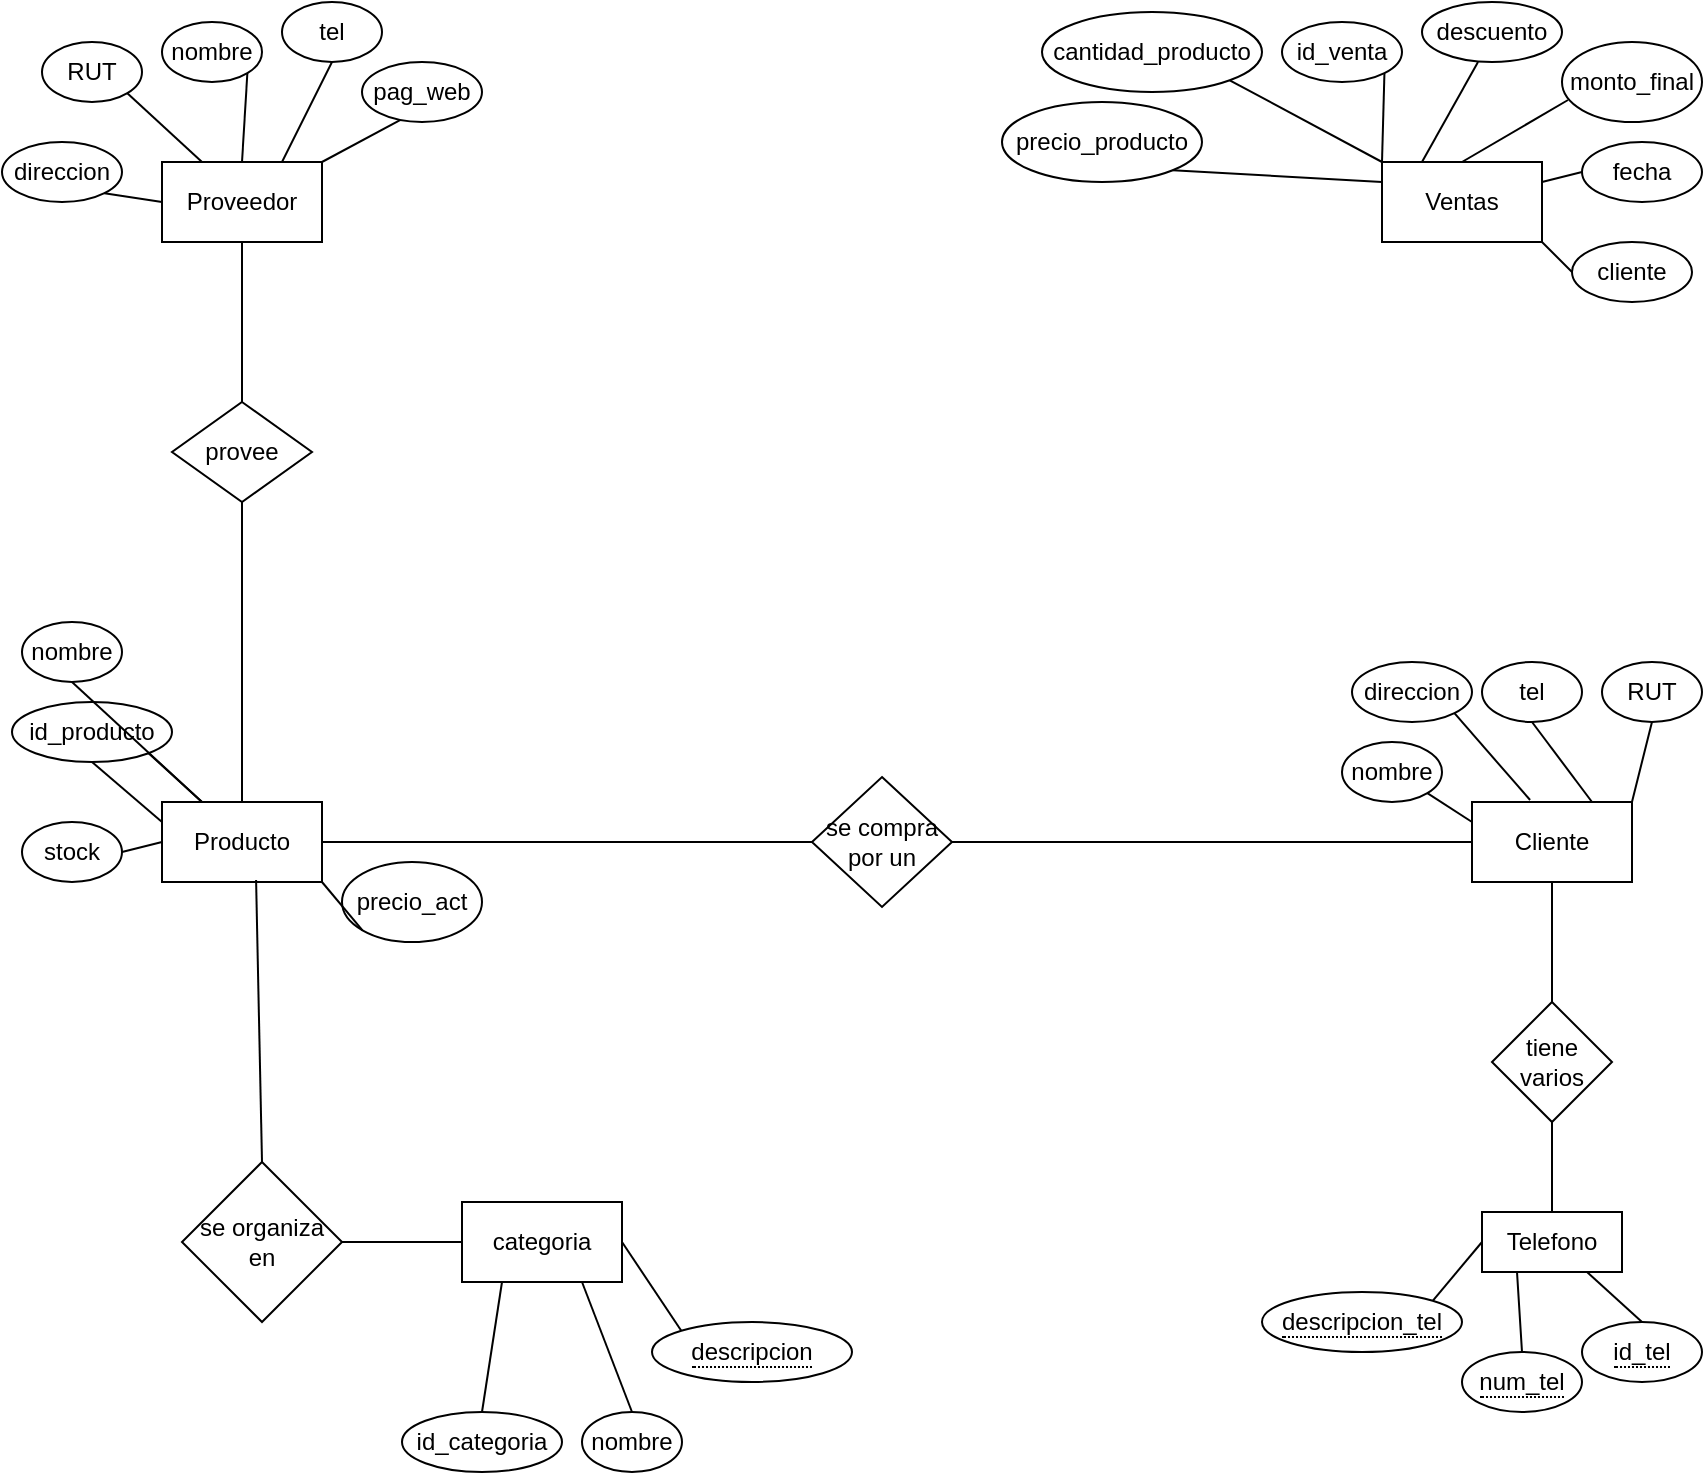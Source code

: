 <mxfile version="13.7.7" type="github">
  <diagram id="R2lEEEUBdFMjLlhIrx00" name="Page-1">
    <mxGraphModel dx="1102" dy="614" grid="1" gridSize="10" guides="1" tooltips="1" connect="1" arrows="1" fold="1" page="1" pageScale="1" pageWidth="850" pageHeight="1100" math="0" shadow="0" extFonts="Permanent Marker^https://fonts.googleapis.com/css?family=Permanent+Marker">
      <root>
        <mxCell id="0" />
        <mxCell id="1" parent="0" />
        <mxCell id="AV0KFVxiBNcfhgxTEUnj-1" value="Proveedor" style="rounded=0;whiteSpace=wrap;html=1;" vertex="1" parent="1">
          <mxGeometry x="80" y="80" width="80" height="40" as="geometry" />
        </mxCell>
        <mxCell id="AV0KFVxiBNcfhgxTEUnj-2" value="Cliente" style="rounded=0;whiteSpace=wrap;html=1;" vertex="1" parent="1">
          <mxGeometry x="735" y="400" width="80" height="40" as="geometry" />
        </mxCell>
        <mxCell id="AV0KFVxiBNcfhgxTEUnj-3" value="Producto&lt;span style=&quot;color: rgba(0 , 0 , 0 , 0) ; font-family: monospace ; font-size: 0px&quot;&gt;%3CmxGraphModel%3E%3Croot%3E%3CmxCell%20id%3D%220%22%2F%3E%3CmxCell%20id%3D%221%22%20parent%3D%220%22%2F%3E%3CmxCell%20id%3D%222%22%20value%3D%22Cliente%22%20style%3D%22rounded%3D0%3BwhiteSpace%3Dwrap%3Bhtml%3D1%3B%22%20vertex%3D%221%22%20parent%3D%221%22%3E%3CmxGeometry%20x%3D%22240%22%20y%3D%2280%22%20width%3D%22120%22%20height%3D%2260%22%20as%3D%22geometry%22%2F%3E%3C%2FmxCell%3E%3C%2Froot%3E%3C%2FmxGraphModel%3E&lt;/span&gt;" style="rounded=0;whiteSpace=wrap;html=1;" vertex="1" parent="1">
          <mxGeometry x="80" y="400" width="80" height="40" as="geometry" />
        </mxCell>
        <mxCell id="AV0KFVxiBNcfhgxTEUnj-4" value="Ventas" style="rounded=0;whiteSpace=wrap;html=1;" vertex="1" parent="1">
          <mxGeometry x="690" y="80" width="80" height="40" as="geometry" />
        </mxCell>
        <mxCell id="AV0KFVxiBNcfhgxTEUnj-5" value="RUT" style="ellipse;whiteSpace=wrap;html=1;" vertex="1" parent="1">
          <mxGeometry x="20" y="20" width="50" height="30" as="geometry" />
        </mxCell>
        <mxCell id="AV0KFVxiBNcfhgxTEUnj-6" value="nombre" style="ellipse;whiteSpace=wrap;html=1;" vertex="1" parent="1">
          <mxGeometry x="80" y="10" width="50" height="30" as="geometry" />
        </mxCell>
        <mxCell id="AV0KFVxiBNcfhgxTEUnj-7" value="direccion" style="ellipse;whiteSpace=wrap;html=1;" vertex="1" parent="1">
          <mxGeometry y="70" width="60" height="30" as="geometry" />
        </mxCell>
        <mxCell id="AV0KFVxiBNcfhgxTEUnj-8" value="tel" style="ellipse;whiteSpace=wrap;html=1;" vertex="1" parent="1">
          <mxGeometry x="140" width="50" height="30" as="geometry" />
        </mxCell>
        <mxCell id="AV0KFVxiBNcfhgxTEUnj-9" value="pag_web" style="ellipse;whiteSpace=wrap;html=1;" vertex="1" parent="1">
          <mxGeometry x="180" y="30" width="60" height="30" as="geometry" />
        </mxCell>
        <mxCell id="AV0KFVxiBNcfhgxTEUnj-10" value="RUT" style="ellipse;whiteSpace=wrap;html=1;" vertex="1" parent="1">
          <mxGeometry x="800" y="330" width="50" height="30" as="geometry" />
        </mxCell>
        <mxCell id="AV0KFVxiBNcfhgxTEUnj-11" value="direccion" style="ellipse;whiteSpace=wrap;html=1;" vertex="1" parent="1">
          <mxGeometry x="675" y="330" width="60" height="30" as="geometry" />
        </mxCell>
        <mxCell id="AV0KFVxiBNcfhgxTEUnj-12" value="tel" style="ellipse;whiteSpace=wrap;html=1;" vertex="1" parent="1">
          <mxGeometry x="740" y="330" width="50" height="30" as="geometry" />
        </mxCell>
        <mxCell id="AV0KFVxiBNcfhgxTEUnj-13" value="id_producto" style="ellipse;whiteSpace=wrap;html=1;" vertex="1" parent="1">
          <mxGeometry x="5" y="350" width="80" height="30" as="geometry" />
        </mxCell>
        <mxCell id="AV0KFVxiBNcfhgxTEUnj-14" value="nombre" style="ellipse;whiteSpace=wrap;html=1;" vertex="1" parent="1">
          <mxGeometry x="10" y="310" width="50" height="30" as="geometry" />
        </mxCell>
        <mxCell id="AV0KFVxiBNcfhgxTEUnj-16" value="stock" style="ellipse;whiteSpace=wrap;html=1;" vertex="1" parent="1">
          <mxGeometry x="10" y="410" width="50" height="30" as="geometry" />
        </mxCell>
        <mxCell id="AV0KFVxiBNcfhgxTEUnj-17" value="precio_act" style="ellipse;whiteSpace=wrap;html=1;" vertex="1" parent="1">
          <mxGeometry x="170" y="430" width="70" height="40" as="geometry" />
        </mxCell>
        <mxCell id="AV0KFVxiBNcfhgxTEUnj-18" value="id_venta" style="ellipse;whiteSpace=wrap;html=1;" vertex="1" parent="1">
          <mxGeometry x="640" y="10" width="60" height="30" as="geometry" />
        </mxCell>
        <mxCell id="AV0KFVxiBNcfhgxTEUnj-19" value="fecha" style="ellipse;whiteSpace=wrap;html=1;" vertex="1" parent="1">
          <mxGeometry x="790" y="70" width="60" height="30" as="geometry" />
        </mxCell>
        <mxCell id="AV0KFVxiBNcfhgxTEUnj-20" value="cliente" style="ellipse;whiteSpace=wrap;html=1;" vertex="1" parent="1">
          <mxGeometry x="785" y="120" width="60" height="30" as="geometry" />
        </mxCell>
        <mxCell id="AV0KFVxiBNcfhgxTEUnj-21" value="nombre" style="ellipse;whiteSpace=wrap;html=1;" vertex="1" parent="1">
          <mxGeometry x="670" y="370" width="50" height="30" as="geometry" />
        </mxCell>
        <mxCell id="AV0KFVxiBNcfhgxTEUnj-22" value="descuento" style="ellipse;whiteSpace=wrap;html=1;" vertex="1" parent="1">
          <mxGeometry x="710" width="70" height="30" as="geometry" />
        </mxCell>
        <mxCell id="AV0KFVxiBNcfhgxTEUnj-23" value="monto_final" style="ellipse;whiteSpace=wrap;html=1;" vertex="1" parent="1">
          <mxGeometry x="780" y="20" width="70" height="40" as="geometry" />
        </mxCell>
        <mxCell id="AV0KFVxiBNcfhgxTEUnj-29" value="" style="endArrow=none;html=1;entryX=1;entryY=1;entryDx=0;entryDy=0;exitX=0;exitY=0.5;exitDx=0;exitDy=0;" edge="1" parent="1" source="AV0KFVxiBNcfhgxTEUnj-1" target="AV0KFVxiBNcfhgxTEUnj-7">
          <mxGeometry width="50" height="50" relative="1" as="geometry">
            <mxPoint x="400" y="270" as="sourcePoint" />
            <mxPoint x="450" y="220" as="targetPoint" />
          </mxGeometry>
        </mxCell>
        <mxCell id="AV0KFVxiBNcfhgxTEUnj-30" value="" style="endArrow=none;html=1;entryX=0.5;entryY=1;entryDx=0;entryDy=0;exitX=0.75;exitY=0;exitDx=0;exitDy=0;" edge="1" parent="1" source="AV0KFVxiBNcfhgxTEUnj-1" target="AV0KFVxiBNcfhgxTEUnj-8">
          <mxGeometry width="50" height="50" relative="1" as="geometry">
            <mxPoint x="400" y="270" as="sourcePoint" />
            <mxPoint x="450" y="220" as="targetPoint" />
          </mxGeometry>
        </mxCell>
        <mxCell id="AV0KFVxiBNcfhgxTEUnj-31" value="" style="endArrow=none;html=1;entryX=1;entryY=1;entryDx=0;entryDy=0;exitX=0.5;exitY=0;exitDx=0;exitDy=0;" edge="1" parent="1" source="AV0KFVxiBNcfhgxTEUnj-1" target="AV0KFVxiBNcfhgxTEUnj-6">
          <mxGeometry width="50" height="50" relative="1" as="geometry">
            <mxPoint x="255" y="180" as="sourcePoint" />
            <mxPoint x="305" y="130" as="targetPoint" />
          </mxGeometry>
        </mxCell>
        <mxCell id="AV0KFVxiBNcfhgxTEUnj-32" value="" style="endArrow=none;html=1;entryX=1;entryY=1;entryDx=0;entryDy=0;exitX=0.25;exitY=0;exitDx=0;exitDy=0;" edge="1" parent="1" source="AV0KFVxiBNcfhgxTEUnj-1" target="AV0KFVxiBNcfhgxTEUnj-5">
          <mxGeometry width="50" height="50" relative="1" as="geometry">
            <mxPoint x="400" y="270" as="sourcePoint" />
            <mxPoint x="450" y="220" as="targetPoint" />
          </mxGeometry>
        </mxCell>
        <mxCell id="AV0KFVxiBNcfhgxTEUnj-33" value="" style="endArrow=none;html=1;entryX=0.317;entryY=0.967;entryDx=0;entryDy=0;entryPerimeter=0;exitX=1;exitY=0;exitDx=0;exitDy=0;" edge="1" parent="1" source="AV0KFVxiBNcfhgxTEUnj-1" target="AV0KFVxiBNcfhgxTEUnj-9">
          <mxGeometry width="50" height="50" relative="1" as="geometry">
            <mxPoint x="400" y="270" as="sourcePoint" />
            <mxPoint x="450" y="220" as="targetPoint" />
          </mxGeometry>
        </mxCell>
        <mxCell id="AV0KFVxiBNcfhgxTEUnj-34" value="" style="endArrow=none;html=1;entryX=1;entryY=1;entryDx=0;entryDy=0;exitX=0;exitY=0.25;exitDx=0;exitDy=0;" edge="1" parent="1" source="AV0KFVxiBNcfhgxTEUnj-2" target="AV0KFVxiBNcfhgxTEUnj-21">
          <mxGeometry width="50" height="50" relative="1" as="geometry">
            <mxPoint x="410" y="590" as="sourcePoint" />
            <mxPoint x="460" y="540" as="targetPoint" />
          </mxGeometry>
        </mxCell>
        <mxCell id="AV0KFVxiBNcfhgxTEUnj-35" value="" style="endArrow=none;html=1;entryX=1;entryY=1;entryDx=0;entryDy=0;exitX=0.363;exitY=-0.025;exitDx=0;exitDy=0;exitPerimeter=0;" edge="1" parent="1" source="AV0KFVxiBNcfhgxTEUnj-2" target="AV0KFVxiBNcfhgxTEUnj-11">
          <mxGeometry width="50" height="50" relative="1" as="geometry">
            <mxPoint x="640" y="520" as="sourcePoint" />
            <mxPoint x="690" y="470" as="targetPoint" />
          </mxGeometry>
        </mxCell>
        <mxCell id="AV0KFVxiBNcfhgxTEUnj-36" value="" style="endArrow=none;html=1;entryX=0.5;entryY=1;entryDx=0;entryDy=0;exitX=0.75;exitY=0;exitDx=0;exitDy=0;" edge="1" parent="1" source="AV0KFVxiBNcfhgxTEUnj-2" target="AV0KFVxiBNcfhgxTEUnj-12">
          <mxGeometry width="50" height="50" relative="1" as="geometry">
            <mxPoint x="410" y="590" as="sourcePoint" />
            <mxPoint x="460" y="540" as="targetPoint" />
          </mxGeometry>
        </mxCell>
        <mxCell id="AV0KFVxiBNcfhgxTEUnj-37" value="" style="endArrow=none;html=1;entryX=0.5;entryY=1;entryDx=0;entryDy=0;exitX=1;exitY=0;exitDx=0;exitDy=0;" edge="1" parent="1" source="AV0KFVxiBNcfhgxTEUnj-2" target="AV0KFVxiBNcfhgxTEUnj-10">
          <mxGeometry width="50" height="50" relative="1" as="geometry">
            <mxPoint x="410" y="590" as="sourcePoint" />
            <mxPoint x="460" y="540" as="targetPoint" />
          </mxGeometry>
        </mxCell>
        <mxCell id="AV0KFVxiBNcfhgxTEUnj-38" value="" style="endArrow=none;html=1;exitX=0;exitY=1;exitDx=0;exitDy=0;" edge="1" parent="1" source="AV0KFVxiBNcfhgxTEUnj-17">
          <mxGeometry width="50" height="50" relative="1" as="geometry">
            <mxPoint x="310" y="710" as="sourcePoint" />
            <mxPoint x="160" y="440" as="targetPoint" />
          </mxGeometry>
        </mxCell>
        <mxCell id="AV0KFVxiBNcfhgxTEUnj-39" value="" style="endArrow=none;html=1;exitX=0.5;exitY=1;exitDx=0;exitDy=0;entryX=0.25;entryY=0;entryDx=0;entryDy=0;" edge="1" parent="1" source="AV0KFVxiBNcfhgxTEUnj-14" target="AV0KFVxiBNcfhgxTEUnj-3">
          <mxGeometry width="50" height="50" relative="1" as="geometry">
            <mxPoint x="400" y="560" as="sourcePoint" />
            <mxPoint x="450" y="510" as="targetPoint" />
          </mxGeometry>
        </mxCell>
        <mxCell id="AV0KFVxiBNcfhgxTEUnj-40" value="" style="endArrow=none;html=1;exitX=1;exitY=1;exitDx=0;exitDy=0;entryX=0.25;entryY=0;entryDx=0;entryDy=0;" edge="1" parent="1" source="AV0KFVxiBNcfhgxTEUnj-13" target="AV0KFVxiBNcfhgxTEUnj-3">
          <mxGeometry width="50" height="50" relative="1" as="geometry">
            <mxPoint x="400" y="560" as="sourcePoint" />
            <mxPoint x="450" y="510" as="targetPoint" />
          </mxGeometry>
        </mxCell>
        <mxCell id="AV0KFVxiBNcfhgxTEUnj-41" value="" style="endArrow=none;html=1;exitX=1;exitY=0.5;exitDx=0;exitDy=0;entryX=0;entryY=0.5;entryDx=0;entryDy=0;" edge="1" parent="1" source="AV0KFVxiBNcfhgxTEUnj-16" target="AV0KFVxiBNcfhgxTEUnj-3">
          <mxGeometry width="50" height="50" relative="1" as="geometry">
            <mxPoint x="400" y="560" as="sourcePoint" />
            <mxPoint x="450" y="510" as="targetPoint" />
          </mxGeometry>
        </mxCell>
        <mxCell id="AV0KFVxiBNcfhgxTEUnj-43" value="se organiza en" style="rhombus;whiteSpace=wrap;html=1;" vertex="1" parent="1">
          <mxGeometry x="90" y="580" width="80" height="80" as="geometry" />
        </mxCell>
        <mxCell id="AV0KFVxiBNcfhgxTEUnj-44" value="categoria" style="rounded=0;whiteSpace=wrap;html=1;" vertex="1" parent="1">
          <mxGeometry x="230" y="600" width="80" height="40" as="geometry" />
        </mxCell>
        <mxCell id="AV0KFVxiBNcfhgxTEUnj-45" value="id_categoria" style="ellipse;whiteSpace=wrap;html=1;" vertex="1" parent="1">
          <mxGeometry x="200" y="705" width="80" height="30" as="geometry" />
        </mxCell>
        <mxCell id="AV0KFVxiBNcfhgxTEUnj-46" value="nombre" style="ellipse;whiteSpace=wrap;html=1;" vertex="1" parent="1">
          <mxGeometry x="290" y="705" width="50" height="30" as="geometry" />
        </mxCell>
        <mxCell id="AV0KFVxiBNcfhgxTEUnj-47" value="" style="endArrow=none;html=1;exitX=0.5;exitY=0;exitDx=0;exitDy=0;entryX=0.75;entryY=1;entryDx=0;entryDy=0;" edge="1" parent="1" source="AV0KFVxiBNcfhgxTEUnj-46" target="AV0KFVxiBNcfhgxTEUnj-44">
          <mxGeometry width="50" height="50" relative="1" as="geometry">
            <mxPoint x="210" y="525" as="sourcePoint" />
            <mxPoint x="260" y="475" as="targetPoint" />
          </mxGeometry>
        </mxCell>
        <mxCell id="AV0KFVxiBNcfhgxTEUnj-48" value="" style="endArrow=none;html=1;exitX=0.5;exitY=0;exitDx=0;exitDy=0;entryX=0.25;entryY=1;entryDx=0;entryDy=0;" edge="1" parent="1" source="AV0KFVxiBNcfhgxTEUnj-45" target="AV0KFVxiBNcfhgxTEUnj-44">
          <mxGeometry width="50" height="50" relative="1" as="geometry">
            <mxPoint x="210" y="525" as="sourcePoint" />
            <mxPoint x="260" y="475" as="targetPoint" />
          </mxGeometry>
        </mxCell>
        <mxCell id="AV0KFVxiBNcfhgxTEUnj-49" value="" style="endArrow=none;html=1;exitX=0.588;exitY=0.975;exitDx=0;exitDy=0;entryX=0.5;entryY=0;entryDx=0;entryDy=0;exitPerimeter=0;" edge="1" parent="1" source="AV0KFVxiBNcfhgxTEUnj-3" target="AV0KFVxiBNcfhgxTEUnj-43">
          <mxGeometry width="50" height="50" relative="1" as="geometry">
            <mxPoint x="420" y="330" as="sourcePoint" />
            <mxPoint x="210" y="570" as="targetPoint" />
          </mxGeometry>
        </mxCell>
        <mxCell id="AV0KFVxiBNcfhgxTEUnj-50" value="" style="endArrow=none;html=1;exitX=1;exitY=0.5;exitDx=0;exitDy=0;entryX=0;entryY=0.5;entryDx=0;entryDy=0;" edge="1" parent="1" source="AV0KFVxiBNcfhgxTEUnj-43" target="AV0KFVxiBNcfhgxTEUnj-44">
          <mxGeometry width="50" height="50" relative="1" as="geometry">
            <mxPoint x="300" y="520" as="sourcePoint" />
            <mxPoint x="350" y="470" as="targetPoint" />
          </mxGeometry>
        </mxCell>
        <mxCell id="AV0KFVxiBNcfhgxTEUnj-51" value="precio_producto" style="ellipse;whiteSpace=wrap;html=1;" vertex="1" parent="1">
          <mxGeometry x="500" y="50" width="100" height="40" as="geometry" />
        </mxCell>
        <mxCell id="AV0KFVxiBNcfhgxTEUnj-52" value="cantidad_producto" style="ellipse;whiteSpace=wrap;html=1;" vertex="1" parent="1">
          <mxGeometry x="520" y="5" width="110" height="40" as="geometry" />
        </mxCell>
        <mxCell id="AV0KFVxiBNcfhgxTEUnj-54" value="se compra por un" style="rhombus;whiteSpace=wrap;html=1;" vertex="1" parent="1">
          <mxGeometry x="405" y="387.5" width="70" height="65" as="geometry" />
        </mxCell>
        <mxCell id="AV0KFVxiBNcfhgxTEUnj-55" value="" style="endArrow=none;html=1;entryX=0;entryY=0.5;entryDx=0;entryDy=0;exitX=1;exitY=0.5;exitDx=0;exitDy=0;" edge="1" parent="1" source="AV0KFVxiBNcfhgxTEUnj-54" target="AV0KFVxiBNcfhgxTEUnj-2">
          <mxGeometry width="50" height="50" relative="1" as="geometry">
            <mxPoint x="420" y="450" as="sourcePoint" />
            <mxPoint x="470" y="400" as="targetPoint" />
          </mxGeometry>
        </mxCell>
        <mxCell id="AV0KFVxiBNcfhgxTEUnj-56" value="" style="endArrow=none;html=1;entryX=0;entryY=0.5;entryDx=0;entryDy=0;" edge="1" parent="1" target="AV0KFVxiBNcfhgxTEUnj-54">
          <mxGeometry width="50" height="50" relative="1" as="geometry">
            <mxPoint x="160" y="420" as="sourcePoint" />
            <mxPoint x="470" y="400" as="targetPoint" />
          </mxGeometry>
        </mxCell>
        <mxCell id="AV0KFVxiBNcfhgxTEUnj-57" value="" style="endArrow=none;html=1;entryX=1;entryY=1;entryDx=0;entryDy=0;exitX=0;exitY=0.25;exitDx=0;exitDy=0;" edge="1" parent="1" source="AV0KFVxiBNcfhgxTEUnj-4" target="AV0KFVxiBNcfhgxTEUnj-51">
          <mxGeometry width="50" height="50" relative="1" as="geometry">
            <mxPoint x="420" y="210" as="sourcePoint" />
            <mxPoint x="470" y="160" as="targetPoint" />
          </mxGeometry>
        </mxCell>
        <mxCell id="AV0KFVxiBNcfhgxTEUnj-58" value="" style="endArrow=none;html=1;entryX=1;entryY=1;entryDx=0;entryDy=0;exitX=0;exitY=0;exitDx=0;exitDy=0;" edge="1" parent="1" source="AV0KFVxiBNcfhgxTEUnj-4" target="AV0KFVxiBNcfhgxTEUnj-52">
          <mxGeometry width="50" height="50" relative="1" as="geometry">
            <mxPoint x="560" y="160" as="sourcePoint" />
            <mxPoint x="610" y="110" as="targetPoint" />
          </mxGeometry>
        </mxCell>
        <mxCell id="AV0KFVxiBNcfhgxTEUnj-59" value="" style="endArrow=none;html=1;entryX=1;entryY=1;entryDx=0;entryDy=0;exitX=0;exitY=0;exitDx=0;exitDy=0;" edge="1" parent="1" source="AV0KFVxiBNcfhgxTEUnj-4" target="AV0KFVxiBNcfhgxTEUnj-18">
          <mxGeometry width="50" height="50" relative="1" as="geometry">
            <mxPoint x="420" y="210" as="sourcePoint" />
            <mxPoint x="470" y="160" as="targetPoint" />
          </mxGeometry>
        </mxCell>
        <mxCell id="AV0KFVxiBNcfhgxTEUnj-60" value="" style="endArrow=none;html=1;entryX=0.4;entryY=1;entryDx=0;entryDy=0;entryPerimeter=0;exitX=0.25;exitY=0;exitDx=0;exitDy=0;" edge="1" parent="1" source="AV0KFVxiBNcfhgxTEUnj-4" target="AV0KFVxiBNcfhgxTEUnj-22">
          <mxGeometry width="50" height="50" relative="1" as="geometry">
            <mxPoint x="420" y="210" as="sourcePoint" />
            <mxPoint x="470" y="160" as="targetPoint" />
          </mxGeometry>
        </mxCell>
        <mxCell id="AV0KFVxiBNcfhgxTEUnj-61" value="" style="endArrow=none;html=1;entryX=0.043;entryY=0.725;entryDx=0;entryDy=0;entryPerimeter=0;exitX=0.5;exitY=0;exitDx=0;exitDy=0;" edge="1" parent="1" source="AV0KFVxiBNcfhgxTEUnj-4" target="AV0KFVxiBNcfhgxTEUnj-23">
          <mxGeometry width="50" height="50" relative="1" as="geometry">
            <mxPoint x="420" y="210" as="sourcePoint" />
            <mxPoint x="470" y="160" as="targetPoint" />
          </mxGeometry>
        </mxCell>
        <mxCell id="AV0KFVxiBNcfhgxTEUnj-62" value="" style="endArrow=none;html=1;entryX=0;entryY=0.5;entryDx=0;entryDy=0;" edge="1" parent="1" target="AV0KFVxiBNcfhgxTEUnj-19">
          <mxGeometry width="50" height="50" relative="1" as="geometry">
            <mxPoint x="770" y="90" as="sourcePoint" />
            <mxPoint x="470" y="160" as="targetPoint" />
          </mxGeometry>
        </mxCell>
        <mxCell id="AV0KFVxiBNcfhgxTEUnj-63" value="" style="endArrow=none;html=1;entryX=0;entryY=0.5;entryDx=0;entryDy=0;exitX=1;exitY=1;exitDx=0;exitDy=0;" edge="1" parent="1" source="AV0KFVxiBNcfhgxTEUnj-4" target="AV0KFVxiBNcfhgxTEUnj-20">
          <mxGeometry width="50" height="50" relative="1" as="geometry">
            <mxPoint x="420" y="210" as="sourcePoint" />
            <mxPoint x="470" y="160" as="targetPoint" />
          </mxGeometry>
        </mxCell>
        <mxCell id="AV0KFVxiBNcfhgxTEUnj-64" value="" style="endArrow=none;html=1;entryX=0.5;entryY=1;entryDx=0;entryDy=0;exitX=0;exitY=0.25;exitDx=0;exitDy=0;" edge="1" parent="1" source="AV0KFVxiBNcfhgxTEUnj-3" target="AV0KFVxiBNcfhgxTEUnj-13">
          <mxGeometry width="50" height="50" relative="1" as="geometry">
            <mxPoint x="440" y="390" as="sourcePoint" />
            <mxPoint x="490" y="340" as="targetPoint" />
          </mxGeometry>
        </mxCell>
        <mxCell id="AV0KFVxiBNcfhgxTEUnj-65" value="provee" style="rhombus;whiteSpace=wrap;html=1;" vertex="1" parent="1">
          <mxGeometry x="85" y="200" width="70" height="50" as="geometry" />
        </mxCell>
        <mxCell id="AV0KFVxiBNcfhgxTEUnj-66" value="" style="endArrow=none;html=1;entryX=0.5;entryY=1;entryDx=0;entryDy=0;exitX=0.5;exitY=0;exitDx=0;exitDy=0;" edge="1" parent="1" source="AV0KFVxiBNcfhgxTEUnj-65" target="AV0KFVxiBNcfhgxTEUnj-1">
          <mxGeometry width="50" height="50" relative="1" as="geometry">
            <mxPoint x="440" y="270" as="sourcePoint" />
            <mxPoint x="490" y="220" as="targetPoint" />
          </mxGeometry>
        </mxCell>
        <mxCell id="AV0KFVxiBNcfhgxTEUnj-67" value="" style="endArrow=none;html=1;entryX=0.5;entryY=0;entryDx=0;entryDy=0;exitX=0.5;exitY=1;exitDx=0;exitDy=0;" edge="1" parent="1" source="AV0KFVxiBNcfhgxTEUnj-65" target="AV0KFVxiBNcfhgxTEUnj-3">
          <mxGeometry width="50" height="50" relative="1" as="geometry">
            <mxPoint x="440" y="270" as="sourcePoint" />
            <mxPoint x="490" y="220" as="targetPoint" />
          </mxGeometry>
        </mxCell>
        <mxCell id="AV0KFVxiBNcfhgxTEUnj-68" value="tiene varios" style="rhombus;whiteSpace=wrap;html=1;" vertex="1" parent="1">
          <mxGeometry x="745" y="500" width="60" height="60" as="geometry" />
        </mxCell>
        <mxCell id="AV0KFVxiBNcfhgxTEUnj-69" value="Telefono" style="rounded=0;whiteSpace=wrap;html=1;" vertex="1" parent="1">
          <mxGeometry x="740" y="605" width="70" height="30" as="geometry" />
        </mxCell>
        <mxCell id="AV0KFVxiBNcfhgxTEUnj-70" value="" style="endArrow=none;html=1;entryX=0.5;entryY=1;entryDx=0;entryDy=0;exitX=0.5;exitY=0;exitDx=0;exitDy=0;" edge="1" parent="1" source="AV0KFVxiBNcfhgxTEUnj-68" target="AV0KFVxiBNcfhgxTEUnj-2">
          <mxGeometry width="50" height="50" relative="1" as="geometry">
            <mxPoint x="440" y="440" as="sourcePoint" />
            <mxPoint x="490" y="390" as="targetPoint" />
          </mxGeometry>
        </mxCell>
        <mxCell id="AV0KFVxiBNcfhgxTEUnj-71" value="" style="endArrow=none;html=1;entryX=0.5;entryY=1;entryDx=0;entryDy=0;exitX=0.5;exitY=0;exitDx=0;exitDy=0;" edge="1" parent="1" source="AV0KFVxiBNcfhgxTEUnj-69" target="AV0KFVxiBNcfhgxTEUnj-68">
          <mxGeometry width="50" height="50" relative="1" as="geometry">
            <mxPoint x="440" y="440" as="sourcePoint" />
            <mxPoint x="490" y="390" as="targetPoint" />
          </mxGeometry>
        </mxCell>
        <mxCell id="AV0KFVxiBNcfhgxTEUnj-72" value="&lt;span style=&quot;border-bottom: 1px dotted&quot;&gt;id_tel&lt;/span&gt;" style="ellipse;whiteSpace=wrap;html=1;align=center;" vertex="1" parent="1">
          <mxGeometry x="790" y="660" width="60" height="30" as="geometry" />
        </mxCell>
        <mxCell id="AV0KFVxiBNcfhgxTEUnj-73" value="&lt;span style=&quot;border-bottom: 1px dotted&quot;&gt;num_tel&lt;/span&gt;" style="ellipse;whiteSpace=wrap;html=1;align=center;" vertex="1" parent="1">
          <mxGeometry x="730" y="675" width="60" height="30" as="geometry" />
        </mxCell>
        <mxCell id="AV0KFVxiBNcfhgxTEUnj-74" value="&lt;span style=&quot;border-bottom: 1px dotted&quot;&gt;descripcion_tel&lt;/span&gt;" style="ellipse;whiteSpace=wrap;html=1;align=center;" vertex="1" parent="1">
          <mxGeometry x="630" y="645" width="100" height="30" as="geometry" />
        </mxCell>
        <mxCell id="AV0KFVxiBNcfhgxTEUnj-75" value="" style="endArrow=none;html=1;rounded=0;entryX=0;entryY=0.5;entryDx=0;entryDy=0;exitX=1;exitY=0;exitDx=0;exitDy=0;" edge="1" parent="1" source="AV0KFVxiBNcfhgxTEUnj-74" target="AV0KFVxiBNcfhgxTEUnj-69">
          <mxGeometry relative="1" as="geometry">
            <mxPoint x="540" y="590" as="sourcePoint" />
            <mxPoint x="700" y="590" as="targetPoint" />
          </mxGeometry>
        </mxCell>
        <mxCell id="AV0KFVxiBNcfhgxTEUnj-78" value="" style="endArrow=none;html=1;rounded=0;entryX=0.5;entryY=0;entryDx=0;entryDy=0;exitX=0.75;exitY=1;exitDx=0;exitDy=0;" edge="1" parent="1" source="AV0KFVxiBNcfhgxTEUnj-69" target="AV0KFVxiBNcfhgxTEUnj-72">
          <mxGeometry relative="1" as="geometry">
            <mxPoint x="390" y="420" as="sourcePoint" />
            <mxPoint x="550" y="420" as="targetPoint" />
          </mxGeometry>
        </mxCell>
        <mxCell id="AV0KFVxiBNcfhgxTEUnj-79" value="" style="endArrow=none;html=1;rounded=0;entryX=0.5;entryY=0;entryDx=0;entryDy=0;exitX=0.25;exitY=1;exitDx=0;exitDy=0;" edge="1" parent="1" source="AV0KFVxiBNcfhgxTEUnj-69" target="AV0KFVxiBNcfhgxTEUnj-73">
          <mxGeometry relative="1" as="geometry">
            <mxPoint x="390" y="420" as="sourcePoint" />
            <mxPoint x="550" y="420" as="targetPoint" />
          </mxGeometry>
        </mxCell>
        <mxCell id="AV0KFVxiBNcfhgxTEUnj-80" value="&lt;span style=&quot;border-bottom: 1px dotted&quot;&gt;descripcion&lt;/span&gt;" style="ellipse;whiteSpace=wrap;html=1;align=center;" vertex="1" parent="1">
          <mxGeometry x="325" y="660" width="100" height="30" as="geometry" />
        </mxCell>
        <mxCell id="AV0KFVxiBNcfhgxTEUnj-82" value="" style="endArrow=none;html=1;rounded=0;entryX=0;entryY=0;entryDx=0;entryDy=0;exitX=1;exitY=0.5;exitDx=0;exitDy=0;" edge="1" parent="1" source="AV0KFVxiBNcfhgxTEUnj-44" target="AV0KFVxiBNcfhgxTEUnj-80">
          <mxGeometry relative="1" as="geometry">
            <mxPoint x="390" y="560" as="sourcePoint" />
            <mxPoint x="550" y="560" as="targetPoint" />
          </mxGeometry>
        </mxCell>
      </root>
    </mxGraphModel>
  </diagram>
</mxfile>
